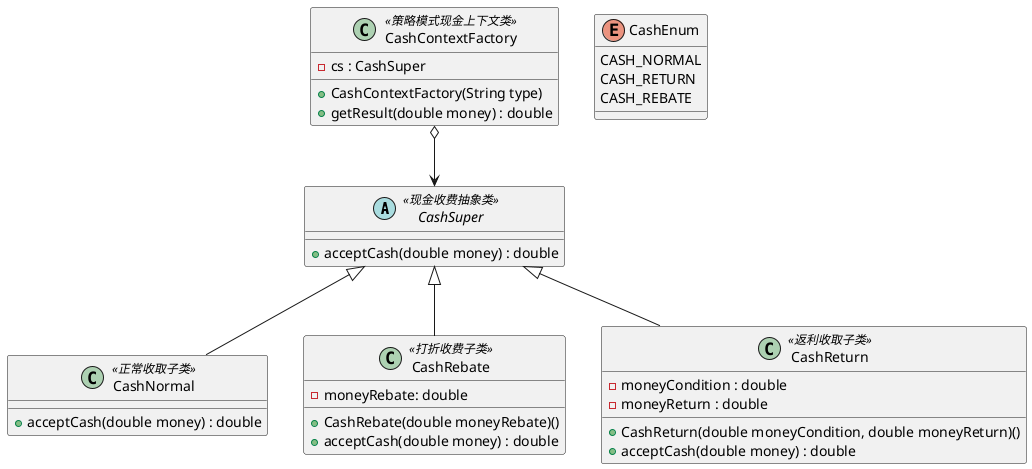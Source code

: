 @startuml

abstract class CashSuper<<现金收费抽象类>> {
    + acceptCash(double money) : double
}

class CashNormal<<正常收取子类>> {
    + acceptCash(double money) : double
}

class CashRebate<<打折收费子类>> {
    - moneyRebate: double
    + CashRebate(double moneyRebate)()
    + acceptCash(double money) : double
}

class CashReturn<<返利收取子类>> {
    - moneyCondition : double
    - moneyReturn : double
    + CashReturn(double moneyCondition, double moneyReturn)()
    + acceptCash(double money) : double
}

CashSuper <|-- CashNormal
CashSuper <|-- CashRebate
CashSuper <|-- CashReturn

class CashContextFactory<<策略模式现金上下文类>>  {
    - cs : CashSuper
    + CashContextFactory(String type)
    + getResult(double money) : double
}

CashContextFactory o--> CashSuper


enum CashEnum {
CASH_NORMAL
CASH_RETURN
CASH_REBATE
}

@enduml